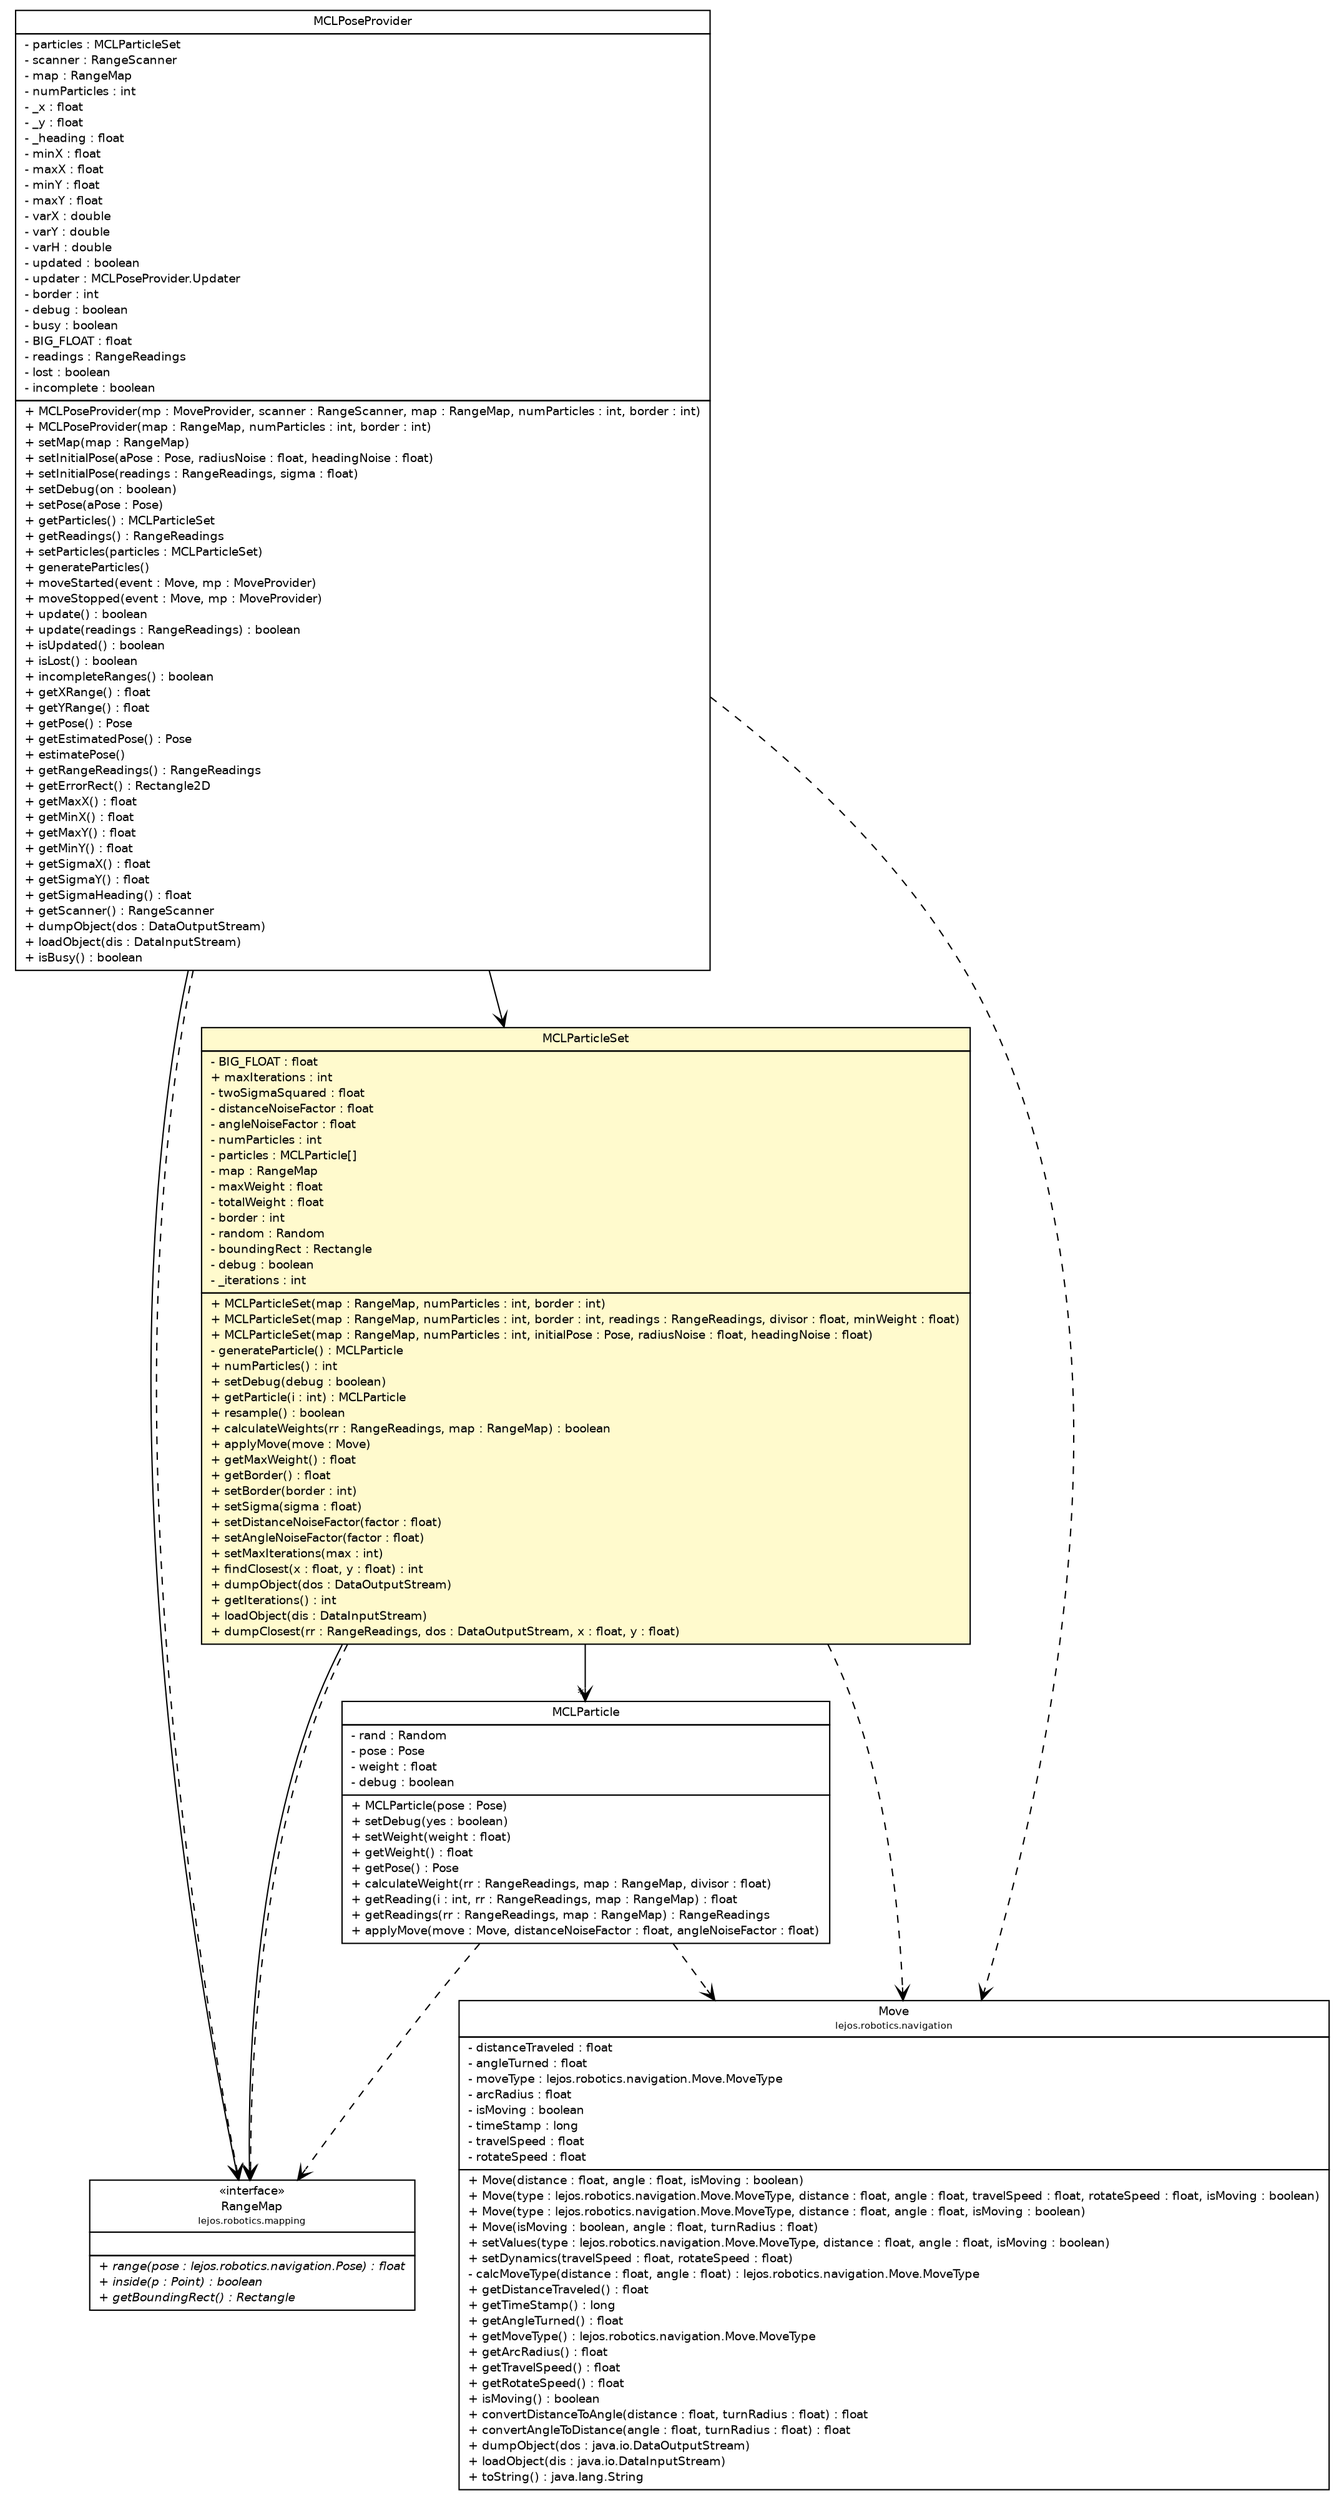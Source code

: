 #!/usr/local/bin/dot
#
# Class diagram 
# Generated by UMLGraph version R5_6-24-gf6e263 (http://www.umlgraph.org/)
#

digraph G {
	edge [fontname="Helvetica",fontsize=10,labelfontname="Helvetica",labelfontsize=10];
	node [fontname="Helvetica",fontsize=10,shape=plaintext];
	nodesep=0.25;
	ranksep=0.5;
	// lejos.robotics.localization.MCLParticle
	c2032 [label=<<table title="lejos.robotics.localization.MCLParticle" border="0" cellborder="1" cellspacing="0" cellpadding="2" port="p" href="./MCLParticle.html">
		<tr><td><table border="0" cellspacing="0" cellpadding="1">
<tr><td align="center" balign="center"> MCLParticle </td></tr>
		</table></td></tr>
		<tr><td><table border="0" cellspacing="0" cellpadding="1">
<tr><td align="left" balign="left"> - rand : Random </td></tr>
<tr><td align="left" balign="left"> - pose : Pose </td></tr>
<tr><td align="left" balign="left"> - weight : float </td></tr>
<tr><td align="left" balign="left"> - debug : boolean </td></tr>
		</table></td></tr>
		<tr><td><table border="0" cellspacing="0" cellpadding="1">
<tr><td align="left" balign="left"> + MCLParticle(pose : Pose) </td></tr>
<tr><td align="left" balign="left"> + setDebug(yes : boolean) </td></tr>
<tr><td align="left" balign="left"> + setWeight(weight : float) </td></tr>
<tr><td align="left" balign="left"> + getWeight() : float </td></tr>
<tr><td align="left" balign="left"> + getPose() : Pose </td></tr>
<tr><td align="left" balign="left"> + calculateWeight(rr : RangeReadings, map : RangeMap, divisor : float) </td></tr>
<tr><td align="left" balign="left"> + getReading(i : int, rr : RangeReadings, map : RangeMap) : float </td></tr>
<tr><td align="left" balign="left"> + getReadings(rr : RangeReadings, map : RangeMap) : RangeReadings </td></tr>
<tr><td align="left" balign="left"> + applyMove(move : Move, distanceNoiseFactor : float, angleNoiseFactor : float) </td></tr>
		</table></td></tr>
		</table>>, URL="./MCLParticle.html", fontname="Helvetica", fontcolor="black", fontsize=9.0];
	// lejos.robotics.localization.MCLParticleSet
	c2033 [label=<<table title="lejos.robotics.localization.MCLParticleSet" border="0" cellborder="1" cellspacing="0" cellpadding="2" port="p" bgcolor="lemonChiffon" href="./MCLParticleSet.html">
		<tr><td><table border="0" cellspacing="0" cellpadding="1">
<tr><td align="center" balign="center"> MCLParticleSet </td></tr>
		</table></td></tr>
		<tr><td><table border="0" cellspacing="0" cellpadding="1">
<tr><td align="left" balign="left"> - BIG_FLOAT : float </td></tr>
<tr><td align="left" balign="left"> + maxIterations : int </td></tr>
<tr><td align="left" balign="left"> - twoSigmaSquared : float </td></tr>
<tr><td align="left" balign="left"> - distanceNoiseFactor : float </td></tr>
<tr><td align="left" balign="left"> - angleNoiseFactor : float </td></tr>
<tr><td align="left" balign="left"> - numParticles : int </td></tr>
<tr><td align="left" balign="left"> - particles : MCLParticle[] </td></tr>
<tr><td align="left" balign="left"> - map : RangeMap </td></tr>
<tr><td align="left" balign="left"> - maxWeight : float </td></tr>
<tr><td align="left" balign="left"> - totalWeight : float </td></tr>
<tr><td align="left" balign="left"> - border : int </td></tr>
<tr><td align="left" balign="left"> - random : Random </td></tr>
<tr><td align="left" balign="left"> - boundingRect : Rectangle </td></tr>
<tr><td align="left" balign="left"> - debug : boolean </td></tr>
<tr><td align="left" balign="left"> - _iterations : int </td></tr>
		</table></td></tr>
		<tr><td><table border="0" cellspacing="0" cellpadding="1">
<tr><td align="left" balign="left"> + MCLParticleSet(map : RangeMap, numParticles : int, border : int) </td></tr>
<tr><td align="left" balign="left"> + MCLParticleSet(map : RangeMap, numParticles : int, border : int, readings : RangeReadings, divisor : float, minWeight : float) </td></tr>
<tr><td align="left" balign="left"> + MCLParticleSet(map : RangeMap, numParticles : int, initialPose : Pose, radiusNoise : float, headingNoise : float) </td></tr>
<tr><td align="left" balign="left"> - generateParticle() : MCLParticle </td></tr>
<tr><td align="left" balign="left"> + numParticles() : int </td></tr>
<tr><td align="left" balign="left"> + setDebug(debug : boolean) </td></tr>
<tr><td align="left" balign="left"> + getParticle(i : int) : MCLParticle </td></tr>
<tr><td align="left" balign="left"> + resample() : boolean </td></tr>
<tr><td align="left" balign="left"> + calculateWeights(rr : RangeReadings, map : RangeMap) : boolean </td></tr>
<tr><td align="left" balign="left"> + applyMove(move : Move) </td></tr>
<tr><td align="left" balign="left"> + getMaxWeight() : float </td></tr>
<tr><td align="left" balign="left"> + getBorder() : float </td></tr>
<tr><td align="left" balign="left"> + setBorder(border : int) </td></tr>
<tr><td align="left" balign="left"> + setSigma(sigma : float) </td></tr>
<tr><td align="left" balign="left"> + setDistanceNoiseFactor(factor : float) </td></tr>
<tr><td align="left" balign="left"> + setAngleNoiseFactor(factor : float) </td></tr>
<tr><td align="left" balign="left"> + setMaxIterations(max : int) </td></tr>
<tr><td align="left" balign="left"> + findClosest(x : float, y : float) : int </td></tr>
<tr><td align="left" balign="left"> + dumpObject(dos : DataOutputStream) </td></tr>
<tr><td align="left" balign="left"> + getIterations() : int </td></tr>
<tr><td align="left" balign="left"> + loadObject(dis : DataInputStream) </td></tr>
<tr><td align="left" balign="left"> + dumpClosest(rr : RangeReadings, dos : DataOutputStream, x : float, y : float) </td></tr>
		</table></td></tr>
		</table>>, URL="./MCLParticleSet.html", fontname="Helvetica", fontcolor="black", fontsize=9.0];
	// lejos.robotics.localization.MCLPoseProvider
	c2034 [label=<<table title="lejos.robotics.localization.MCLPoseProvider" border="0" cellborder="1" cellspacing="0" cellpadding="2" port="p" href="./MCLPoseProvider.html">
		<tr><td><table border="0" cellspacing="0" cellpadding="1">
<tr><td align="center" balign="center"> MCLPoseProvider </td></tr>
		</table></td></tr>
		<tr><td><table border="0" cellspacing="0" cellpadding="1">
<tr><td align="left" balign="left"> - particles : MCLParticleSet </td></tr>
<tr><td align="left" balign="left"> - scanner : RangeScanner </td></tr>
<tr><td align="left" balign="left"> - map : RangeMap </td></tr>
<tr><td align="left" balign="left"> - numParticles : int </td></tr>
<tr><td align="left" balign="left"> - _x : float </td></tr>
<tr><td align="left" balign="left"> - _y : float </td></tr>
<tr><td align="left" balign="left"> - _heading : float </td></tr>
<tr><td align="left" balign="left"> - minX : float </td></tr>
<tr><td align="left" balign="left"> - maxX : float </td></tr>
<tr><td align="left" balign="left"> - minY : float </td></tr>
<tr><td align="left" balign="left"> - maxY : float </td></tr>
<tr><td align="left" balign="left"> - varX : double </td></tr>
<tr><td align="left" balign="left"> - varY : double </td></tr>
<tr><td align="left" balign="left"> - varH : double </td></tr>
<tr><td align="left" balign="left"> - updated : boolean </td></tr>
<tr><td align="left" balign="left"> - updater : MCLPoseProvider.Updater </td></tr>
<tr><td align="left" balign="left"> - border : int </td></tr>
<tr><td align="left" balign="left"> - debug : boolean </td></tr>
<tr><td align="left" balign="left"> - busy : boolean </td></tr>
<tr><td align="left" balign="left"> - BIG_FLOAT : float </td></tr>
<tr><td align="left" balign="left"> - readings : RangeReadings </td></tr>
<tr><td align="left" balign="left"> - lost : boolean </td></tr>
<tr><td align="left" balign="left"> - incomplete : boolean </td></tr>
		</table></td></tr>
		<tr><td><table border="0" cellspacing="0" cellpadding="1">
<tr><td align="left" balign="left"> + MCLPoseProvider(mp : MoveProvider, scanner : RangeScanner, map : RangeMap, numParticles : int, border : int) </td></tr>
<tr><td align="left" balign="left"> + MCLPoseProvider(map : RangeMap, numParticles : int, border : int) </td></tr>
<tr><td align="left" balign="left"> + setMap(map : RangeMap) </td></tr>
<tr><td align="left" balign="left"> + setInitialPose(aPose : Pose, radiusNoise : float, headingNoise : float) </td></tr>
<tr><td align="left" balign="left"> + setInitialPose(readings : RangeReadings, sigma : float) </td></tr>
<tr><td align="left" balign="left"> + setDebug(on : boolean) </td></tr>
<tr><td align="left" balign="left"> + setPose(aPose : Pose) </td></tr>
<tr><td align="left" balign="left"> + getParticles() : MCLParticleSet </td></tr>
<tr><td align="left" balign="left"> + getReadings() : RangeReadings </td></tr>
<tr><td align="left" balign="left"> + setParticles(particles : MCLParticleSet) </td></tr>
<tr><td align="left" balign="left"> + generateParticles() </td></tr>
<tr><td align="left" balign="left"> + moveStarted(event : Move, mp : MoveProvider) </td></tr>
<tr><td align="left" balign="left"> + moveStopped(event : Move, mp : MoveProvider) </td></tr>
<tr><td align="left" balign="left"> + update() : boolean </td></tr>
<tr><td align="left" balign="left"> + update(readings : RangeReadings) : boolean </td></tr>
<tr><td align="left" balign="left"> + isUpdated() : boolean </td></tr>
<tr><td align="left" balign="left"> + isLost() : boolean </td></tr>
<tr><td align="left" balign="left"> + incompleteRanges() : boolean </td></tr>
<tr><td align="left" balign="left"> + getXRange() : float </td></tr>
<tr><td align="left" balign="left"> + getYRange() : float </td></tr>
<tr><td align="left" balign="left"> + getPose() : Pose </td></tr>
<tr><td align="left" balign="left"> + getEstimatedPose() : Pose </td></tr>
<tr><td align="left" balign="left"> + estimatePose() </td></tr>
<tr><td align="left" balign="left"> + getRangeReadings() : RangeReadings </td></tr>
<tr><td align="left" balign="left"> + getErrorRect() : Rectangle2D </td></tr>
<tr><td align="left" balign="left"> + getMaxX() : float </td></tr>
<tr><td align="left" balign="left"> + getMinX() : float </td></tr>
<tr><td align="left" balign="left"> + getMaxY() : float </td></tr>
<tr><td align="left" balign="left"> + getMinY() : float </td></tr>
<tr><td align="left" balign="left"> + getSigmaX() : float </td></tr>
<tr><td align="left" balign="left"> + getSigmaY() : float </td></tr>
<tr><td align="left" balign="left"> + getSigmaHeading() : float </td></tr>
<tr><td align="left" balign="left"> + getScanner() : RangeScanner </td></tr>
<tr><td align="left" balign="left"> + dumpObject(dos : DataOutputStream) </td></tr>
<tr><td align="left" balign="left"> + loadObject(dis : DataInputStream) </td></tr>
<tr><td align="left" balign="left"> + isBusy() : boolean </td></tr>
		</table></td></tr>
		</table>>, URL="./MCLPoseProvider.html", fontname="Helvetica", fontcolor="black", fontsize=9.0];
	// lejos.robotics.mapping.RangeMap
	c2040 [label=<<table title="lejos.robotics.mapping.RangeMap" border="0" cellborder="1" cellspacing="0" cellpadding="2" port="p" href="../mapping/RangeMap.html">
		<tr><td><table border="0" cellspacing="0" cellpadding="1">
<tr><td align="center" balign="center"> &#171;interface&#187; </td></tr>
<tr><td align="center" balign="center"> RangeMap </td></tr>
<tr><td align="center" balign="center"><font point-size="7.0"> lejos.robotics.mapping </font></td></tr>
		</table></td></tr>
		<tr><td><table border="0" cellspacing="0" cellpadding="1">
<tr><td align="left" balign="left">  </td></tr>
		</table></td></tr>
		<tr><td><table border="0" cellspacing="0" cellpadding="1">
<tr><td align="left" balign="left"><font face="Helvetica-Oblique" point-size="9.0"> + range(pose : lejos.robotics.navigation.Pose) : float </font></td></tr>
<tr><td align="left" balign="left"><font face="Helvetica-Oblique" point-size="9.0"> + inside(p : Point) : boolean </font></td></tr>
<tr><td align="left" balign="left"><font face="Helvetica-Oblique" point-size="9.0"> + getBoundingRect() : Rectangle </font></td></tr>
		</table></td></tr>
		</table>>, URL="../mapping/RangeMap.html", fontname="Helvetica", fontcolor="black", fontsize=9.0];
	// lejos.robotics.navigation.Move
	c2052 [label=<<table title="lejos.robotics.navigation.Move" border="0" cellborder="1" cellspacing="0" cellpadding="2" port="p" href="../navigation/Move.html">
		<tr><td><table border="0" cellspacing="0" cellpadding="1">
<tr><td align="center" balign="center"> Move </td></tr>
<tr><td align="center" balign="center"><font point-size="7.0"> lejos.robotics.navigation </font></td></tr>
		</table></td></tr>
		<tr><td><table border="0" cellspacing="0" cellpadding="1">
<tr><td align="left" balign="left"> - distanceTraveled : float </td></tr>
<tr><td align="left" balign="left"> - angleTurned : float </td></tr>
<tr><td align="left" balign="left"> - moveType : lejos.robotics.navigation.Move.MoveType </td></tr>
<tr><td align="left" balign="left"> - arcRadius : float </td></tr>
<tr><td align="left" balign="left"> - isMoving : boolean </td></tr>
<tr><td align="left" balign="left"> - timeStamp : long </td></tr>
<tr><td align="left" balign="left"> - travelSpeed : float </td></tr>
<tr><td align="left" balign="left"> - rotateSpeed : float </td></tr>
		</table></td></tr>
		<tr><td><table border="0" cellspacing="0" cellpadding="1">
<tr><td align="left" balign="left"> + Move(distance : float, angle : float, isMoving : boolean) </td></tr>
<tr><td align="left" balign="left"> + Move(type : lejos.robotics.navigation.Move.MoveType, distance : float, angle : float, travelSpeed : float, rotateSpeed : float, isMoving : boolean) </td></tr>
<tr><td align="left" balign="left"> + Move(type : lejos.robotics.navigation.Move.MoveType, distance : float, angle : float, isMoving : boolean) </td></tr>
<tr><td align="left" balign="left"> + Move(isMoving : boolean, angle : float, turnRadius : float) </td></tr>
<tr><td align="left" balign="left"> + setValues(type : lejos.robotics.navigation.Move.MoveType, distance : float, angle : float, isMoving : boolean) </td></tr>
<tr><td align="left" balign="left"> + setDynamics(travelSpeed : float, rotateSpeed : float) </td></tr>
<tr><td align="left" balign="left"> - calcMoveType(distance : float, angle : float) : lejos.robotics.navigation.Move.MoveType </td></tr>
<tr><td align="left" balign="left"> + getDistanceTraveled() : float </td></tr>
<tr><td align="left" balign="left"> + getTimeStamp() : long </td></tr>
<tr><td align="left" balign="left"> + getAngleTurned() : float </td></tr>
<tr><td align="left" balign="left"> + getMoveType() : lejos.robotics.navigation.Move.MoveType </td></tr>
<tr><td align="left" balign="left"> + getArcRadius() : float </td></tr>
<tr><td align="left" balign="left"> + getTravelSpeed() : float </td></tr>
<tr><td align="left" balign="left"> + getRotateSpeed() : float </td></tr>
<tr><td align="left" balign="left"> + isMoving() : boolean </td></tr>
<tr><td align="left" balign="left"> + convertDistanceToAngle(distance : float, turnRadius : float) : float </td></tr>
<tr><td align="left" balign="left"> + convertAngleToDistance(angle : float, turnRadius : float) : float </td></tr>
<tr><td align="left" balign="left"> + dumpObject(dos : java.io.DataOutputStream) </td></tr>
<tr><td align="left" balign="left"> + loadObject(dis : java.io.DataInputStream) </td></tr>
<tr><td align="left" balign="left"> + toString() : java.lang.String </td></tr>
		</table></td></tr>
		</table>>, URL="../navigation/Move.html", fontname="Helvetica", fontcolor="black", fontsize=9.0];
	// lejos.robotics.localization.MCLParticleSet NAVASSOC lejos.robotics.localization.MCLParticle
	c2033:p -> c2032:p [taillabel="", label="", headlabel="*", fontname="Helvetica", fontcolor="black", fontsize=10.0, color="black", arrowhead=open];
	// lejos.robotics.localization.MCLParticleSet NAVASSOC lejos.robotics.mapping.RangeMap
	c2033:p -> c2040:p [taillabel="", label="", headlabel="", fontname="Helvetica", fontcolor="black", fontsize=10.0, color="black", arrowhead=open];
	// lejos.robotics.localization.MCLPoseProvider NAVASSOC lejos.robotics.localization.MCLParticleSet
	c2034:p -> c2033:p [taillabel="", label="", headlabel="", fontname="Helvetica", fontcolor="black", fontsize=10.0, color="black", arrowhead=open];
	// lejos.robotics.localization.MCLPoseProvider NAVASSOC lejos.robotics.mapping.RangeMap
	c2034:p -> c2040:p [taillabel="", label="", headlabel="", fontname="Helvetica", fontcolor="black", fontsize=10.0, color="black", arrowhead=open];
	// lejos.robotics.localization.MCLParticle DEPEND lejos.robotics.navigation.Move
	c2032:p -> c2052:p [taillabel="", label="", headlabel="", fontname="Helvetica", fontcolor="black", fontsize=10.0, color="black", arrowhead=open, style=dashed];
	// lejos.robotics.localization.MCLParticle DEPEND lejos.robotics.mapping.RangeMap
	c2032:p -> c2040:p [taillabel="", label="", headlabel="", fontname="Helvetica", fontcolor="black", fontsize=10.0, color="black", arrowhead=open, style=dashed];
	// lejos.robotics.localization.MCLParticleSet DEPEND lejos.robotics.navigation.Move
	c2033:p -> c2052:p [taillabel="", label="", headlabel="", fontname="Helvetica", fontcolor="black", fontsize=10.0, color="black", arrowhead=open, style=dashed];
	// lejos.robotics.localization.MCLParticleSet DEPEND lejos.robotics.mapping.RangeMap
	c2033:p -> c2040:p [taillabel="", label="", headlabel="", fontname="Helvetica", fontcolor="black", fontsize=10.0, color="black", arrowhead=open, style=dashed];
	// lejos.robotics.localization.MCLPoseProvider DEPEND lejos.robotics.mapping.RangeMap
	c2034:p -> c2040:p [taillabel="", label="", headlabel="", fontname="Helvetica", fontcolor="black", fontsize=10.0, color="black", arrowhead=open, style=dashed];
	// lejos.robotics.localization.MCLPoseProvider DEPEND lejos.robotics.navigation.Move
	c2034:p -> c2052:p [taillabel="", label="", headlabel="", fontname="Helvetica", fontcolor="black", fontsize=10.0, color="black", arrowhead=open, style=dashed];
}

